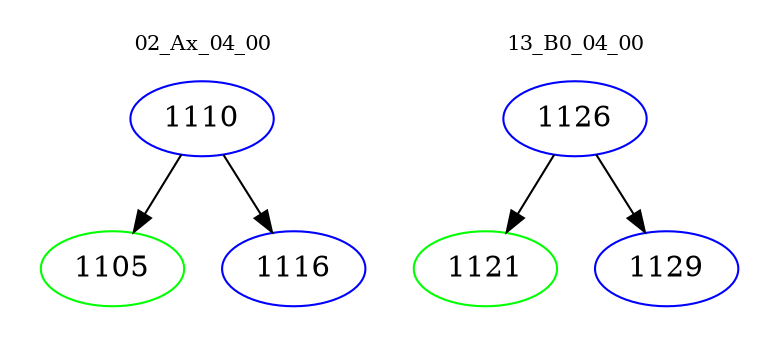 digraph{
subgraph cluster_0 {
color = white
label = "02_Ax_04_00";
fontsize=10;
T0_1110 [label="1110", color="blue"]
T0_1110 -> T0_1105 [color="black"]
T0_1105 [label="1105", color="green"]
T0_1110 -> T0_1116 [color="black"]
T0_1116 [label="1116", color="blue"]
}
subgraph cluster_1 {
color = white
label = "13_B0_04_00";
fontsize=10;
T1_1126 [label="1126", color="blue"]
T1_1126 -> T1_1121 [color="black"]
T1_1121 [label="1121", color="green"]
T1_1126 -> T1_1129 [color="black"]
T1_1129 [label="1129", color="blue"]
}
}

